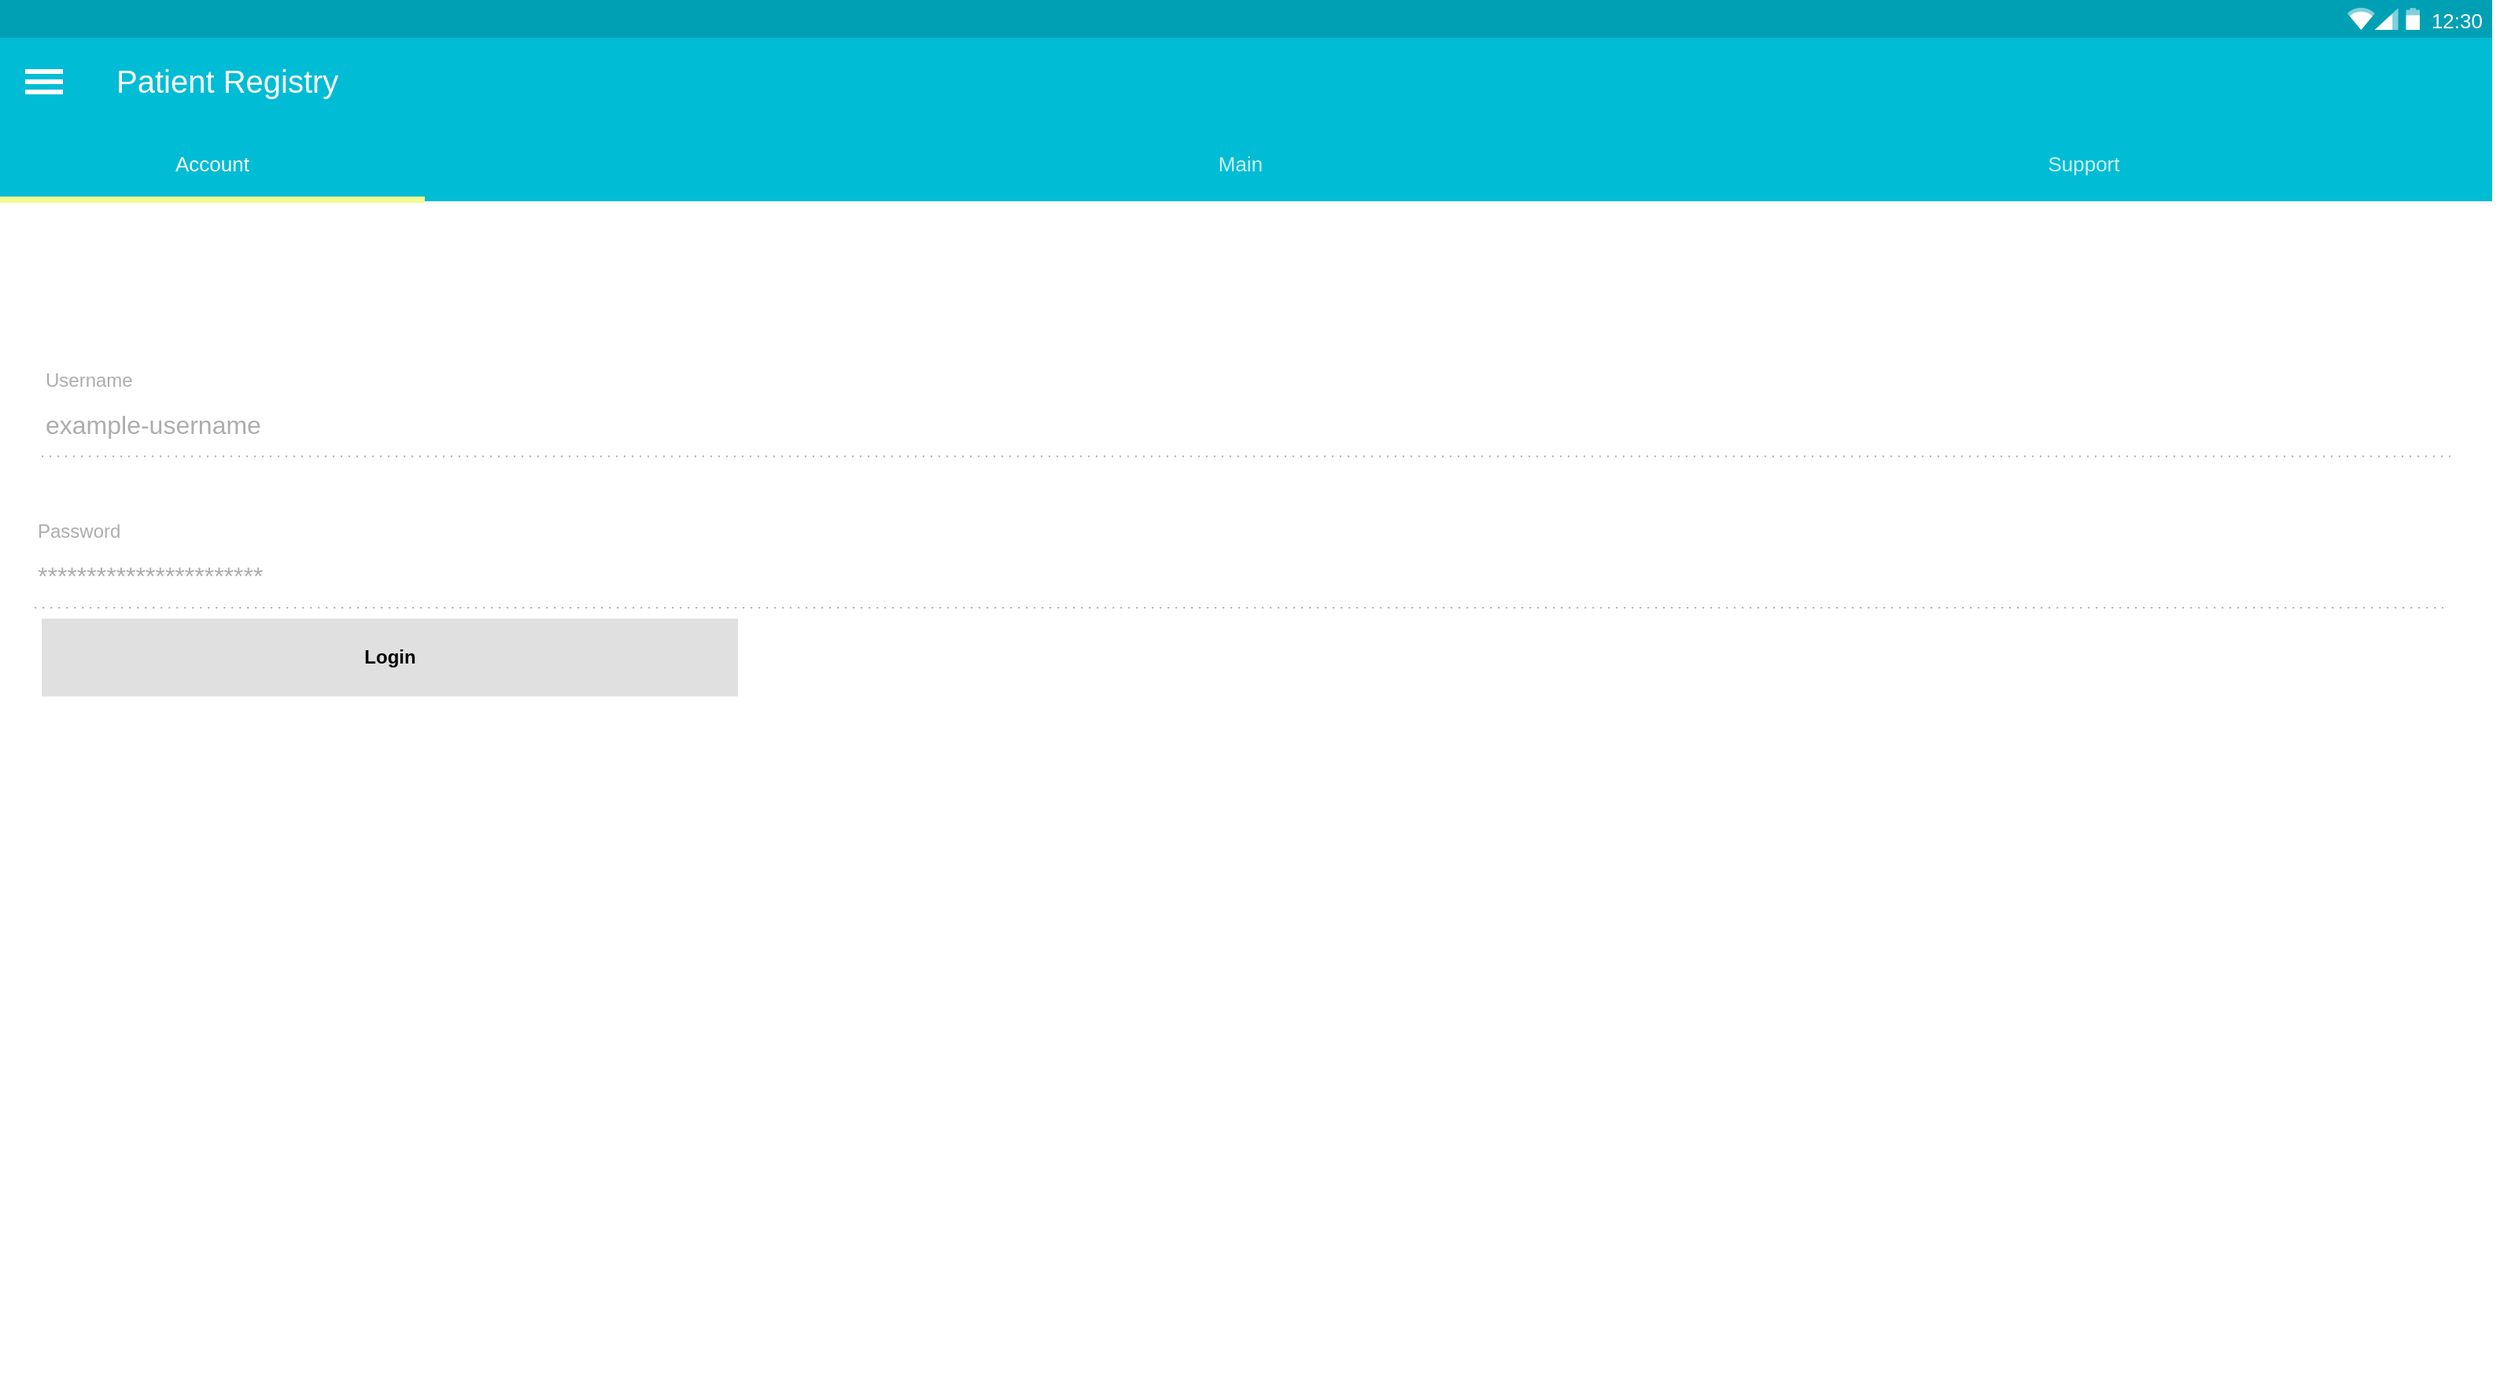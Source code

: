 <mxfile version="24.4.1" type="github" pages="2">
  <diagram name="desktop-login" id="c9db0220-8083-56f3-ca83-edcdcd058819">
    <mxGraphModel dx="2220" dy="1453" grid="1" gridSize="10" guides="1" tooltips="1" connect="1" arrows="1" fold="1" page="1" pageScale="1" pageWidth="1600" pageHeight="900" background="#ffffff" math="0" shadow="0">
      <root>
        <mxCell id="0" style=";html=1;" />
        <mxCell id="1" style=";html=1;" parent="0" />
        <mxCell id="GpjUS0udJfnkDxXev5ra-1" value="" style="dashed=0;shape=rect;fillColor=#ffffff;strokeColor=none;movable=1;resizable=1;rotatable=1;deletable=1;editable=1;locked=0;connectable=1;" vertex="1" parent="1">
          <mxGeometry x="6" y="7" width="1584" height="883" as="geometry" />
        </mxCell>
        <mxCell id="GpjUS0udJfnkDxXev5ra-2" value="12:30" style="dashed=0;shape=rect;align=right;fillColor=#00A0B4;strokeColor=none;fontColor=#FFFFFF;spacingRight=4;spacingTop=1;fontStyle=0;fontSize=13;resizeWidth=1;html=1;whiteSpace=wrap;" vertex="1" parent="GpjUS0udJfnkDxXev5ra-1">
          <mxGeometry width="1584.0" height="24" relative="1" as="geometry" />
        </mxCell>
        <mxCell id="GpjUS0udJfnkDxXev5ra-3" value="" style="dashed=0;shape=mxgraph.gmdl.top_bar;strokeColor=none;" vertex="1" parent="GpjUS0udJfnkDxXev5ra-2">
          <mxGeometry x="1" y="0.5" width="46" height="14" relative="1" as="geometry">
            <mxPoint x="-92" y="-7" as="offset" />
          </mxGeometry>
        </mxCell>
        <mxCell id="GpjUS0udJfnkDxXev5ra-4" value="Patient Registry" style="dashed=0;shape=rect;strokeColor=none;fillColor=#00BCD4;resizeWidth=1;fontSize=20;fontColor=#FFFFFF;spacingTop=9;verticalAlign=top;align=left;spacingLeft=72;html=1;whiteSpace=wrap;" vertex="1" parent="GpjUS0udJfnkDxXev5ra-1">
          <mxGeometry width="1584.0" height="104" relative="1" as="geometry">
            <mxPoint y="24" as="offset" />
          </mxGeometry>
        </mxCell>
        <mxCell id="GpjUS0udJfnkDxXev5ra-5" value="" style="dashed=0;shape=mxgraph.gmdl.preferences;strokeColor=none;fillColor=#ffffff;" vertex="1" parent="GpjUS0udJfnkDxXev5ra-4">
          <mxGeometry width="24" height="16" relative="1" as="geometry">
            <mxPoint x="16" y="20" as="offset" />
          </mxGeometry>
        </mxCell>
        <mxCell id="GpjUS0udJfnkDxXev5ra-6" value="Account" style="text;fontSize=13;fontColor=#FFFFFF;verticalAlign=middle;align=center;resizeWidth=1;whiteSpace=wrap;html=1;" vertex="1" parent="GpjUS0udJfnkDxXev5ra-4">
          <mxGeometry y="1" width="270" height="48" relative="1" as="geometry">
            <mxPoint y="-48" as="offset" />
          </mxGeometry>
        </mxCell>
        <mxCell id="GpjUS0udJfnkDxXev5ra-7" value="Main" style="text;fontSize=13;fontColor=#FFFFFF;verticalAlign=middle;align=center;textOpacity=80;resizeWidth=1;html=1;whiteSpace=wrap;" vertex="1" parent="GpjUS0udJfnkDxXev5ra-4">
          <mxGeometry x="0.33" y="1" width="530.95" height="48" relative="1" as="geometry">
            <mxPoint y="-48" as="offset" />
          </mxGeometry>
        </mxCell>
        <mxCell id="GpjUS0udJfnkDxXev5ra-8" value="Support" style="text;fontSize=13;fontColor=#FFFFFF;verticalAlign=middle;align=center;textOpacity=80;resizeWidth=1;html=1;whiteSpace=wrap;" vertex="1" parent="GpjUS0udJfnkDxXev5ra-4">
          <mxGeometry x="0.67" y="1" width="526.525" height="48" relative="1" as="geometry">
            <mxPoint y="-48" as="offset" />
          </mxGeometry>
        </mxCell>
        <mxCell id="GpjUS0udJfnkDxXev5ra-9" value="" style="dashed=0;shape=rect;strokeColor=none;fillColor=#F1FB8F;resizeWidth=1;" vertex="1" parent="GpjUS0udJfnkDxXev5ra-4">
          <mxGeometry y="1" width="270" height="4" relative="1" as="geometry">
            <mxPoint y="-3" as="offset" />
          </mxGeometry>
        </mxCell>
        <mxCell id="GpjUS0udJfnkDxXev5ra-59" value="Username" style="text;fontColor=#999999;fontSize=12;verticalAlign=middle;strokeColor=none;fillColor=none;textOpacity=80;whiteSpace=wrap;html=1;" vertex="1" parent="GpjUS0udJfnkDxXev5ra-1">
          <mxGeometry x="26.547" y="221.438" width="1530.905" height="41.262" as="geometry" />
        </mxCell>
        <mxCell id="GpjUS0udJfnkDxXev5ra-60" value="example-username" style="text;fontColor=#999999;fontSize=16;verticalAlign=middle;strokeColor=none;fillColor=none;textOpacity=80;whiteSpace=wrap;html=1;" vertex="1" parent="GpjUS0udJfnkDxXev5ra-1">
          <mxGeometry x="26.547" y="248.945" width="1530.905" height="41.262" as="geometry" />
        </mxCell>
        <mxCell id="GpjUS0udJfnkDxXev5ra-61" value="" style="shape=line;strokeWidth=1;noLabel=1;strokeColor=#999999;dashed=1;dashPattern=1 4;opacity=80;" vertex="1" parent="GpjUS0udJfnkDxXev5ra-1">
          <mxGeometry x="26.547" y="283.33" width="1530.905" height="13.754" as="geometry" />
        </mxCell>
        <mxCell id="GpjUS0udJfnkDxXev5ra-62" value="Password" style="text;fontColor=#999999;fontSize=12;verticalAlign=middle;strokeColor=none;fillColor=none;textOpacity=80;whiteSpace=wrap;html=1;" vertex="1" parent="GpjUS0udJfnkDxXev5ra-1">
          <mxGeometry x="22.123" y="317.715" width="1530.905" height="41.262" as="geometry" />
        </mxCell>
        <mxCell id="GpjUS0udJfnkDxXev5ra-63" value="***********************" style="text;fontColor=#999999;fontSize=16;verticalAlign=middle;strokeColor=none;fillColor=none;textOpacity=80;whiteSpace=wrap;html=1;" vertex="1" parent="GpjUS0udJfnkDxXev5ra-1">
          <mxGeometry x="22.123" y="345.223" width="1530.905" height="41.262" as="geometry" />
        </mxCell>
        <mxCell id="GpjUS0udJfnkDxXev5ra-64" value="" style="shape=line;strokeWidth=1;noLabel=1;strokeColor=#999999;dashed=1;dashPattern=1 4;opacity=80;" vertex="1" parent="GpjUS0udJfnkDxXev5ra-1">
          <mxGeometry x="22.123" y="379.607" width="1530.905" height="13.754" as="geometry" />
        </mxCell>
        <mxCell id="GpjUS0udJfnkDxXev5ra-65" value="Login" style="whiteSpace=wrap;html=1;dashed=0;align=center;fontSize=12;shape=rect;fillColor=#e0e0e0;strokeColor=none;fontStyle=1;shadow=0;" vertex="1" parent="GpjUS0udJfnkDxXev5ra-1">
          <mxGeometry x="26.547" y="393.361" width="442.458" height="49.514" as="geometry" />
        </mxCell>
      </root>
    </mxGraphModel>
  </diagram>
  <diagram id="p0Vwhbz7SKANTDWl1LRv" name="mobile-login">
    <mxGraphModel dx="1221" dy="799" grid="1" gridSize="10" guides="1" tooltips="1" connect="1" arrows="1" fold="1" page="1" pageScale="0.41" pageWidth="900" pageHeight="1600" math="0" shadow="0">
      <root>
        <mxCell id="0" />
        <mxCell id="1" parent="0" />
        <mxCell id="YhSoiyIvWjz7-mE4G_67-127" value="" style="dashed=0;shape=rect;fillColor=#ffffff;strokeColor=none;movable=1;resizable=1;rotatable=1;deletable=1;editable=1;locked=0;connectable=1;" vertex="1" parent="1">
          <mxGeometry x="6" y="7" width="358" height="642" as="geometry" />
        </mxCell>
        <mxCell id="YhSoiyIvWjz7-mE4G_67-128" value="12:30" style="dashed=0;shape=rect;align=right;fillColor=#00A0B4;strokeColor=none;fontColor=#FFFFFF;spacingRight=4;spacingTop=1;fontStyle=0;fontSize=13;resizeWidth=1;html=1;whiteSpace=wrap;" vertex="1" parent="YhSoiyIvWjz7-mE4G_67-127">
          <mxGeometry width="358" height="24" relative="1" as="geometry" />
        </mxCell>
        <mxCell id="YhSoiyIvWjz7-mE4G_67-129" value="" style="dashed=0;shape=mxgraph.gmdl.top_bar;strokeColor=none;" vertex="1" parent="YhSoiyIvWjz7-mE4G_67-128">
          <mxGeometry x="1" y="0.5" width="46" height="14" relative="1" as="geometry">
            <mxPoint x="-92" y="-7" as="offset" />
          </mxGeometry>
        </mxCell>
        <mxCell id="YhSoiyIvWjz7-mE4G_67-130" value="Patient Registry" style="dashed=0;shape=rect;strokeColor=none;fillColor=#00BCD4;resizeWidth=1;fontSize=20;fontColor=#FFFFFF;spacingTop=9;verticalAlign=top;align=left;spacingLeft=72;html=1;whiteSpace=wrap;" vertex="1" parent="YhSoiyIvWjz7-mE4G_67-127">
          <mxGeometry width="358" height="104" relative="1" as="geometry">
            <mxPoint y="24" as="offset" />
          </mxGeometry>
        </mxCell>
        <mxCell id="YhSoiyIvWjz7-mE4G_67-131" value="" style="dashed=0;shape=mxgraph.gmdl.preferences;strokeColor=none;fillColor=#ffffff;" vertex="1" parent="YhSoiyIvWjz7-mE4G_67-130">
          <mxGeometry width="24" height="16" relative="1" as="geometry">
            <mxPoint x="16" y="20" as="offset" />
          </mxGeometry>
        </mxCell>
        <mxCell id="YhSoiyIvWjz7-mE4G_67-132" value="Account" style="text;fontSize=13;fontColor=#FFFFFF;verticalAlign=middle;align=center;resizeWidth=1;whiteSpace=wrap;html=1;" vertex="1" parent="YhSoiyIvWjz7-mE4G_67-130">
          <mxGeometry y="1" width="119" height="48" relative="1" as="geometry">
            <mxPoint y="-48" as="offset" />
          </mxGeometry>
        </mxCell>
        <mxCell id="YhSoiyIvWjz7-mE4G_67-133" value="Main" style="text;fontSize=13;fontColor=#FFFFFF;verticalAlign=middle;align=center;textOpacity=80;resizeWidth=1;html=1;whiteSpace=wrap;" vertex="1" parent="YhSoiyIvWjz7-mE4G_67-130">
          <mxGeometry x="0.33" y="1" width="120" height="48" relative="1" as="geometry">
            <mxPoint y="-48" as="offset" />
          </mxGeometry>
        </mxCell>
        <mxCell id="YhSoiyIvWjz7-mE4G_67-134" value="Support" style="text;fontSize=13;fontColor=#FFFFFF;verticalAlign=middle;align=center;textOpacity=80;resizeWidth=1;html=1;whiteSpace=wrap;" vertex="1" parent="YhSoiyIvWjz7-mE4G_67-130">
          <mxGeometry x="0.67" y="1" width="119" height="48" relative="1" as="geometry">
            <mxPoint y="-48" as="offset" />
          </mxGeometry>
        </mxCell>
        <mxCell id="YhSoiyIvWjz7-mE4G_67-135" value="" style="dashed=0;shape=rect;strokeColor=none;fillColor=#F1FB8F;resizeWidth=1;" vertex="1" parent="YhSoiyIvWjz7-mE4G_67-130">
          <mxGeometry y="1" width="119" height="4" relative="1" as="geometry">
            <mxPoint y="-3" as="offset" />
          </mxGeometry>
        </mxCell>
        <mxCell id="YhSoiyIvWjz7-mE4G_67-138" value="" style="dashed=0;shape=rect;strokeColor=none;fillColor=#000000;resizeWidth=1;" vertex="1" parent="YhSoiyIvWjz7-mE4G_67-127">
          <mxGeometry y="1" width="358" height="48" relative="1" as="geometry">
            <mxPoint y="-48" as="offset" />
          </mxGeometry>
        </mxCell>
        <mxCell id="YhSoiyIvWjz7-mE4G_67-139" value="" style="dashed=0;shape=mxgraph.gmdl.back;strokeColor=#ffffff;fillColor=#000000;strokeWidth=2;" vertex="1" parent="YhSoiyIvWjz7-mE4G_67-138">
          <mxGeometry x="0.25" y="0.5" width="14" height="14" relative="1" as="geometry">
            <mxPoint x="-7" y="-7" as="offset" />
          </mxGeometry>
        </mxCell>
        <mxCell id="YhSoiyIvWjz7-mE4G_67-140" value="" style="shape=ellipse;strokeColor=#ffffff;fillColor=#000000;strokeWidth=2;" vertex="1" parent="YhSoiyIvWjz7-mE4G_67-138">
          <mxGeometry x="0.5" y="0.5" width="14" height="14" relative="1" as="geometry">
            <mxPoint x="-7" y="-7" as="offset" />
          </mxGeometry>
        </mxCell>
        <mxCell id="YhSoiyIvWjz7-mE4G_67-141" value="" style="shape=rect;strokeColor=#ffffff;fillColor=#000000;strokeWidth=2;" vertex="1" parent="YhSoiyIvWjz7-mE4G_67-138">
          <mxGeometry x="0.75" y="0.5" width="14" height="14" relative="1" as="geometry">
            <mxPoint x="-7" y="-7" as="offset" />
          </mxGeometry>
        </mxCell>
        <mxCell id="YhSoiyIvWjz7-mE4G_67-142" value="" style="dashed=0;shape=rect;fillColor=#263238;strokeColor=none;aspect=fixed;" vertex="1" parent="YhSoiyIvWjz7-mE4G_67-127">
          <mxGeometry y="371" width="358" height="224" as="geometry" />
        </mxCell>
        <mxCell id="YhSoiyIvWjz7-mE4G_67-143" value="q" style="text;fontColor=#bbbbbb;fontSize=24;verticalAlign=middle;align=center;html=1;spacingBottom=-6;" vertex="1" parent="YhSoiyIvWjz7-mE4G_67-142">
          <mxGeometry x="12" y="22" width="30" height="30" as="geometry" />
        </mxCell>
        <mxCell id="YhSoiyIvWjz7-mE4G_67-144" value="w" style="text;fontColor=#bbbbbb;fontSize=24;verticalAlign=middle;align=center;html=1;spacingBottom=-6;" vertex="1" parent="YhSoiyIvWjz7-mE4G_67-142">
          <mxGeometry x="46" y="22" width="30" height="30" as="geometry" />
        </mxCell>
        <mxCell id="YhSoiyIvWjz7-mE4G_67-145" value="e" style="text;fontColor=#bbbbbb;fontSize=24;verticalAlign=middle;align=center;html=1;spacingBottom=-6;" vertex="1" parent="YhSoiyIvWjz7-mE4G_67-142">
          <mxGeometry x="80" y="22" width="30" height="30" as="geometry" />
        </mxCell>
        <mxCell id="YhSoiyIvWjz7-mE4G_67-146" value="r" style="text;fontColor=#bbbbbb;fontSize=24;verticalAlign=middle;align=center;html=1;spacingBottom=-6;" vertex="1" parent="YhSoiyIvWjz7-mE4G_67-142">
          <mxGeometry x="114" y="22" width="30" height="30" as="geometry" />
        </mxCell>
        <mxCell id="YhSoiyIvWjz7-mE4G_67-147" value="t" style="text;fontColor=#bbbbbb;fontSize=24;verticalAlign=middle;align=center;html=1;spacingBottom=-6;" vertex="1" parent="YhSoiyIvWjz7-mE4G_67-142">
          <mxGeometry x="148" y="22" width="30" height="30" as="geometry" />
        </mxCell>
        <mxCell id="YhSoiyIvWjz7-mE4G_67-148" value="y" style="text;fontColor=#bbbbbb;fontSize=24;verticalAlign=middle;align=center;html=1;spacingBottom=-6;" vertex="1" parent="YhSoiyIvWjz7-mE4G_67-142">
          <mxGeometry x="182" y="22" width="30" height="30" as="geometry" />
        </mxCell>
        <mxCell id="YhSoiyIvWjz7-mE4G_67-149" value="u" style="text;fontColor=#bbbbbb;fontSize=24;verticalAlign=middle;align=center;html=1;spacingBottom=-6;" vertex="1" parent="YhSoiyIvWjz7-mE4G_67-142">
          <mxGeometry x="216" y="22" width="30" height="30" as="geometry" />
        </mxCell>
        <mxCell id="YhSoiyIvWjz7-mE4G_67-150" value="i" style="text;fontColor=#bbbbbb;fontSize=24;verticalAlign=middle;align=center;html=1;spacingBottom=-6;" vertex="1" parent="YhSoiyIvWjz7-mE4G_67-142">
          <mxGeometry x="250" y="22" width="30" height="30" as="geometry" />
        </mxCell>
        <mxCell id="YhSoiyIvWjz7-mE4G_67-151" value="o" style="text;fontColor=#bbbbbb;fontSize=24;verticalAlign=middle;align=center;html=1;spacingBottom=-6;" vertex="1" parent="YhSoiyIvWjz7-mE4G_67-142">
          <mxGeometry x="284" y="22" width="30" height="30" as="geometry" />
        </mxCell>
        <mxCell id="YhSoiyIvWjz7-mE4G_67-152" value="p" style="text;fontColor=#bbbbbb;fontSize=24;verticalAlign=middle;align=center;html=1;spacingBottom=-6;" vertex="1" parent="YhSoiyIvWjz7-mE4G_67-142">
          <mxGeometry x="318" y="22" width="30" height="30" as="geometry" />
        </mxCell>
        <mxCell id="YhSoiyIvWjz7-mE4G_67-153" value="a" style="text;fontColor=#bbbbbb;fontSize=24;verticalAlign=middle;align=center;html=1;spacingBottom=-6;" vertex="1" parent="YhSoiyIvWjz7-mE4G_67-142">
          <mxGeometry x="27" y="75" width="30" height="30" as="geometry" />
        </mxCell>
        <mxCell id="YhSoiyIvWjz7-mE4G_67-154" value="s" style="text;fontColor=#bbbbbb;fontSize=24;verticalAlign=middle;align=center;html=1;spacingBottom=-6;" vertex="1" parent="YhSoiyIvWjz7-mE4G_67-142">
          <mxGeometry x="61" y="75" width="30" height="30" as="geometry" />
        </mxCell>
        <mxCell id="YhSoiyIvWjz7-mE4G_67-155" value="d" style="text;fontColor=#bbbbbb;fontSize=24;verticalAlign=middle;align=center;html=1;spacingBottom=-6;" vertex="1" parent="YhSoiyIvWjz7-mE4G_67-142">
          <mxGeometry x="95" y="75" width="30" height="30" as="geometry" />
        </mxCell>
        <mxCell id="YhSoiyIvWjz7-mE4G_67-156" value="f" style="text;fontColor=#bbbbbb;fontSize=24;verticalAlign=middle;align=center;html=1;spacingBottom=-6;" vertex="1" parent="YhSoiyIvWjz7-mE4G_67-142">
          <mxGeometry x="129" y="75" width="30" height="30" as="geometry" />
        </mxCell>
        <mxCell id="YhSoiyIvWjz7-mE4G_67-157" value="g" style="text;fontColor=#bbbbbb;fontSize=24;verticalAlign=middle;align=center;html=1;spacingBottom=-6;" vertex="1" parent="YhSoiyIvWjz7-mE4G_67-142">
          <mxGeometry x="163" y="75" width="30" height="30" as="geometry" />
        </mxCell>
        <mxCell id="YhSoiyIvWjz7-mE4G_67-158" value="h" style="text;fontColor=#bbbbbb;fontSize=24;verticalAlign=middle;align=center;html=1;spacingBottom=-6;" vertex="1" parent="YhSoiyIvWjz7-mE4G_67-142">
          <mxGeometry x="197" y="75" width="30" height="30" as="geometry" />
        </mxCell>
        <mxCell id="YhSoiyIvWjz7-mE4G_67-159" value="j" style="text;fontColor=#bbbbbb;fontSize=24;verticalAlign=middle;align=center;html=1;spacingBottom=-6;" vertex="1" parent="YhSoiyIvWjz7-mE4G_67-142">
          <mxGeometry x="231" y="75" width="30" height="30" as="geometry" />
        </mxCell>
        <mxCell id="YhSoiyIvWjz7-mE4G_67-160" value="k" style="text;fontColor=#bbbbbb;fontSize=24;verticalAlign=middle;align=center;html=1;spacingBottom=-6;" vertex="1" parent="YhSoiyIvWjz7-mE4G_67-142">
          <mxGeometry x="265" y="75" width="30" height="30" as="geometry" />
        </mxCell>
        <mxCell id="YhSoiyIvWjz7-mE4G_67-161" value="l" style="text;fontColor=#bbbbbb;fontSize=24;verticalAlign=middle;align=center;html=1;spacingBottom=-6;" vertex="1" parent="YhSoiyIvWjz7-mE4G_67-142">
          <mxGeometry x="299" y="75" width="30" height="30" as="geometry" />
        </mxCell>
        <mxCell id="YhSoiyIvWjz7-mE4G_67-162" value="z" style="text;fontColor=#bbbbbb;fontSize=24;verticalAlign=middle;align=center;html=1;spacingBottom=-6;" vertex="1" parent="YhSoiyIvWjz7-mE4G_67-142">
          <mxGeometry x="61" y="126" width="30" height="30" as="geometry" />
        </mxCell>
        <mxCell id="YhSoiyIvWjz7-mE4G_67-163" value="x" style="text;fontColor=#bbbbbb;fontSize=24;verticalAlign=middle;align=center;html=1;spacingBottom=-6;" vertex="1" parent="YhSoiyIvWjz7-mE4G_67-142">
          <mxGeometry x="95" y="126" width="30" height="30" as="geometry" />
        </mxCell>
        <mxCell id="YhSoiyIvWjz7-mE4G_67-164" value="c" style="text;fontColor=#bbbbbb;fontSize=24;verticalAlign=middle;align=center;html=1;spacingBottom=-6;" vertex="1" parent="YhSoiyIvWjz7-mE4G_67-142">
          <mxGeometry x="129" y="126" width="30" height="30" as="geometry" />
        </mxCell>
        <mxCell id="YhSoiyIvWjz7-mE4G_67-165" value="v" style="text;fontColor=#bbbbbb;fontSize=24;verticalAlign=middle;align=center;html=1;spacingBottom=-6;" vertex="1" parent="YhSoiyIvWjz7-mE4G_67-142">
          <mxGeometry x="163" y="126" width="30" height="30" as="geometry" />
        </mxCell>
        <mxCell id="YhSoiyIvWjz7-mE4G_67-166" value="b" style="text;fontColor=#bbbbbb;fontSize=24;verticalAlign=middle;align=center;html=1;spacingBottom=-6;" vertex="1" parent="YhSoiyIvWjz7-mE4G_67-142">
          <mxGeometry x="197" y="126" width="30" height="30" as="geometry" />
        </mxCell>
        <mxCell id="YhSoiyIvWjz7-mE4G_67-167" value="n" style="text;fontColor=#bbbbbb;fontSize=24;verticalAlign=middle;align=center;html=1;spacingBottom=-6;" vertex="1" parent="YhSoiyIvWjz7-mE4G_67-142">
          <mxGeometry x="231" y="126" width="30" height="30" as="geometry" />
        </mxCell>
        <mxCell id="YhSoiyIvWjz7-mE4G_67-168" value="m" style="text;fontColor=#bbbbbb;fontSize=24;verticalAlign=middle;align=center;html=1;spacingBottom=-6;" vertex="1" parent="YhSoiyIvWjz7-mE4G_67-142">
          <mxGeometry x="265" y="126" width="30" height="30" as="geometry" />
        </mxCell>
        <mxCell id="YhSoiyIvWjz7-mE4G_67-169" value="1" style="text;fontColor=#999999;fontSize=10;verticalAlign=middle;align=center;html=1;" vertex="1" parent="YhSoiyIvWjz7-mE4G_67-142">
          <mxGeometry x="22" y="12" width="30" height="30" as="geometry" />
        </mxCell>
        <mxCell id="YhSoiyIvWjz7-mE4G_67-170" value="2" style="text;fontColor=#999999;fontSize=10;verticalAlign=middle;align=center;html=1;" vertex="1" parent="YhSoiyIvWjz7-mE4G_67-142">
          <mxGeometry x="56" y="12" width="30" height="30" as="geometry" />
        </mxCell>
        <mxCell id="YhSoiyIvWjz7-mE4G_67-171" value="3" style="text;fontColor=#999999;fontSize=10;verticalAlign=middle;align=center;html=1;" vertex="1" parent="YhSoiyIvWjz7-mE4G_67-142">
          <mxGeometry x="90" y="12" width="30" height="30" as="geometry" />
        </mxCell>
        <mxCell id="YhSoiyIvWjz7-mE4G_67-172" value="4" style="text;fontColor=#999999;fontSize=10;verticalAlign=middle;align=center;html=1;" vertex="1" parent="YhSoiyIvWjz7-mE4G_67-142">
          <mxGeometry x="124" y="12" width="30" height="30" as="geometry" />
        </mxCell>
        <mxCell id="YhSoiyIvWjz7-mE4G_67-173" value="5" style="text;fontColor=#999999;fontSize=10;verticalAlign=middle;align=center;html=1;" vertex="1" parent="YhSoiyIvWjz7-mE4G_67-142">
          <mxGeometry x="158" y="12" width="30" height="30" as="geometry" />
        </mxCell>
        <mxCell id="YhSoiyIvWjz7-mE4G_67-174" value="6" style="text;fontColor=#999999;fontSize=10;verticalAlign=middle;align=center;html=1;" vertex="1" parent="YhSoiyIvWjz7-mE4G_67-142">
          <mxGeometry x="192" y="12" width="30" height="30" as="geometry" />
        </mxCell>
        <mxCell id="YhSoiyIvWjz7-mE4G_67-175" value="7" style="text;fontColor=#999999;fontSize=10;verticalAlign=middle;align=center;html=1;" vertex="1" parent="YhSoiyIvWjz7-mE4G_67-142">
          <mxGeometry x="226" y="12" width="30" height="30" as="geometry" />
        </mxCell>
        <mxCell id="YhSoiyIvWjz7-mE4G_67-176" value="8" style="text;fontColor=#999999;fontSize=10;verticalAlign=middle;align=center;html=1;" vertex="1" parent="YhSoiyIvWjz7-mE4G_67-142">
          <mxGeometry x="260" y="12" width="30" height="30" as="geometry" />
        </mxCell>
        <mxCell id="YhSoiyIvWjz7-mE4G_67-177" value="9" style="text;fontColor=#999999;fontSize=10;verticalAlign=middle;align=center;html=1;" vertex="1" parent="YhSoiyIvWjz7-mE4G_67-142">
          <mxGeometry x="294" y="12" width="30" height="30" as="geometry" />
        </mxCell>
        <mxCell id="YhSoiyIvWjz7-mE4G_67-178" value="0" style="text;fontColor=#999999;fontSize=10;verticalAlign=middle;align=center;html=1;" vertex="1" parent="YhSoiyIvWjz7-mE4G_67-142">
          <mxGeometry x="328" y="12" width="30" height="30" as="geometry" />
        </mxCell>
        <mxCell id="YhSoiyIvWjz7-mE4G_67-179" value="" style="dashed=0;shape=mxgraph.gmdl.shift;strokeColor=none;fillColor=#A1A7A9;" vertex="1" parent="YhSoiyIvWjz7-mE4G_67-142">
          <mxGeometry x="21" y="135" width="22" height="22" as="geometry" />
        </mxCell>
        <mxCell id="YhSoiyIvWjz7-mE4G_67-180" value="" style="dashed=0;shape=mxgraph.gmdl.backspace;strokeColor=none;fillColor=#A1A7A9;" vertex="1" parent="YhSoiyIvWjz7-mE4G_67-142">
          <mxGeometry x="310" y="132" width="26" height="18" as="geometry" />
        </mxCell>
        <mxCell id="YhSoiyIvWjz7-mE4G_67-181" value="?123" style="text;fontColor=#bbbbbb;fontSize=14;verticalAlign=middle;align=center;" vertex="1" parent="YhSoiyIvWjz7-mE4G_67-142">
          <mxGeometry x="17" y="177" width="30" height="30" as="geometry" />
        </mxCell>
        <mxCell id="YhSoiyIvWjz7-mE4G_67-182" value="," style="text;fontColor=#bbbbbb;fontSize=24;verticalAlign=middle;align=center;" vertex="1" parent="YhSoiyIvWjz7-mE4G_67-142">
          <mxGeometry x="62" y="174" width="30" height="30" as="geometry" />
        </mxCell>
        <mxCell id="YhSoiyIvWjz7-mE4G_67-183" value="." style="text;fontColor=#bbbbbb;fontSize=24;verticalAlign=middle;align=center;" vertex="1" parent="YhSoiyIvWjz7-mE4G_67-142">
          <mxGeometry x="265" y="170" width="30" height="30" as="geometry" />
        </mxCell>
        <mxCell id="YhSoiyIvWjz7-mE4G_67-184" value="" style="shape=ellipse;strokeColor=none;fillColor=#4CB5AB;" vertex="1" parent="YhSoiyIvWjz7-mE4G_67-142">
          <mxGeometry x="308" y="167" width="36" height="36" as="geometry" />
        </mxCell>
        <mxCell id="YhSoiyIvWjz7-mE4G_67-185" value="" style="dashed=0;shape=mxgraph.gmdl.check;strokeColor=#ffffff;strokeWidth=2;" vertex="1" parent="YhSoiyIvWjz7-mE4G_67-184">
          <mxGeometry x="10" y="12" width="16" height="12" as="geometry" />
        </mxCell>
        <mxCell id="YhSoiyIvWjz7-mE4G_67-186" value="" style="shape=rect;strokeColor=none;fillColor=#3C474C;rounded=1;size=3;" vertex="1" parent="YhSoiyIvWjz7-mE4G_67-142">
          <mxGeometry x="105" y="174" width="145" height="25" as="geometry" />
        </mxCell>
        <mxCell id="YhSoiyIvWjz7-mE4G_67-187" value="Username" style="text;fontColor=#999999;fontSize=12;verticalAlign=middle;strokeColor=none;fillColor=none;textOpacity=80;whiteSpace=wrap;html=1;" vertex="1" parent="YhSoiyIvWjz7-mE4G_67-127">
          <mxGeometry x="6" y="161" width="346" height="30" as="geometry" />
        </mxCell>
        <mxCell id="YhSoiyIvWjz7-mE4G_67-188" value="example-username" style="text;fontColor=#999999;fontSize=16;verticalAlign=middle;strokeColor=none;fillColor=none;textOpacity=80;whiteSpace=wrap;html=1;" vertex="1" parent="YhSoiyIvWjz7-mE4G_67-127">
          <mxGeometry x="6" y="181" width="346" height="30" as="geometry" />
        </mxCell>
        <mxCell id="YhSoiyIvWjz7-mE4G_67-189" value="" style="shape=line;strokeWidth=1;noLabel=1;strokeColor=#999999;dashed=1;dashPattern=1 4;opacity=80;" vertex="1" parent="YhSoiyIvWjz7-mE4G_67-127">
          <mxGeometry x="6" y="206" width="346" height="10" as="geometry" />
        </mxCell>
        <mxCell id="YhSoiyIvWjz7-mE4G_67-190" value="Password" style="text;fontColor=#999999;fontSize=12;verticalAlign=middle;strokeColor=none;fillColor=none;textOpacity=80;whiteSpace=wrap;html=1;" vertex="1" parent="YhSoiyIvWjz7-mE4G_67-127">
          <mxGeometry x="5" y="231" width="346" height="30" as="geometry" />
        </mxCell>
        <mxCell id="YhSoiyIvWjz7-mE4G_67-191" value="***********************" style="text;fontColor=#999999;fontSize=16;verticalAlign=middle;strokeColor=none;fillColor=none;textOpacity=80;whiteSpace=wrap;html=1;" vertex="1" parent="YhSoiyIvWjz7-mE4G_67-127">
          <mxGeometry x="5" y="251" width="346" height="30" as="geometry" />
        </mxCell>
        <mxCell id="YhSoiyIvWjz7-mE4G_67-192" value="" style="shape=line;strokeWidth=1;noLabel=1;strokeColor=#999999;dashed=1;dashPattern=1 4;opacity=80;" vertex="1" parent="YhSoiyIvWjz7-mE4G_67-127">
          <mxGeometry x="5" y="276" width="346" height="10" as="geometry" />
        </mxCell>
        <mxCell id="YhSoiyIvWjz7-mE4G_67-193" value="Login" style="whiteSpace=wrap;html=1;dashed=0;align=center;fontSize=12;shape=rect;fillColor=#e0e0e0;strokeColor=none;fontStyle=1;shadow=0;" vertex="1" parent="YhSoiyIvWjz7-mE4G_67-127">
          <mxGeometry x="6" y="286" width="100" height="36" as="geometry" />
        </mxCell>
      </root>
    </mxGraphModel>
  </diagram>
</mxfile>
